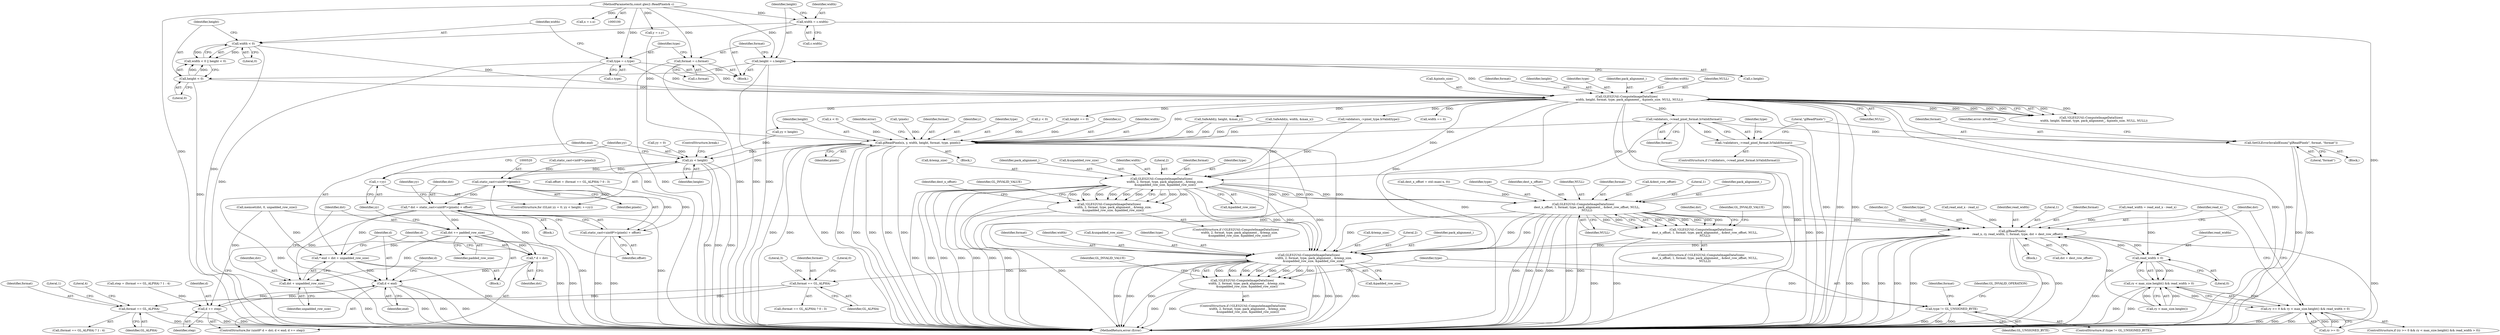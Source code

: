 digraph "0_Chrome_3aad1a37affb1ab70d1897f2b03eb8c077264984_0@API" {
"1000203" [label="(Call,validators_->read_pixel_format.IsValid(format))"];
"1000159" [label="(Call,GLES2Util::ComputeImageDataSizes(\n      width, height, format, type, pack_alignment_, &pixels_size, NULL, NULL))"];
"1000142" [label="(Call,width < 0)"];
"1000117" [label="(Call,width = c.width)"];
"1000102" [label="(MethodParameterIn,const gles2::ReadPixels& c)"];
"1000145" [label="(Call,height < 0)"];
"1000123" [label="(Call,height = c.height)"];
"1000129" [label="(Call,format = c.format)"];
"1000135" [label="(Call,type = c.type)"];
"1000202" [label="(Call,!validators_->read_pixel_format.IsValid(format))"];
"1000206" [label="(Call,SetGLErrorInvalidEnum(\"glReadPixels\", format, \"format\"))"];
"1000292" [label="(Call,GLES2Util::ComputeImageDataSizes(\n        width, 2, format, type, pack_alignment_, &temp_size,\n        &unpadded_row_size, &padded_row_size))"];
"1000291" [label="(Call,!GLES2Util::ComputeImageDataSizes(\n        width, 2, format, type, pack_alignment_, &temp_size,\n        &unpadded_row_size, &padded_row_size))"];
"1000321" [label="(Call,GLES2Util::ComputeImageDataSizes(\n        dest_x_offset, 1, format, type, pack_alignment_, &dest_row_offset, NULL,\n        NULL))"];
"1000320" [label="(Call,!GLES2Util::ComputeImageDataSizes(\n        dest_x_offset, 1, format, type, pack_alignment_, &dest_row_offset, NULL,\n        NULL))"];
"1000398" [label="(Call,glReadPixels(\n            read_x, ry, read_width, 1, format, type, dst + dest_row_offset))"];
"1000394" [label="(Call,read_width > 0)"];
"1000390" [label="(Call,ry < max_size.height() && read_width > 0)"];
"1000386" [label="(Call,ry >= 0 && ry < max_size.height() && read_width > 0)"];
"1000460" [label="(Call,GLES2Util::ComputeImageDataSizes(\n          width, 2, format, type, pack_alignment_, &temp_size,\n          &unpadded_row_size, &padded_row_size))"];
"1000459" [label="(Call,!GLES2Util::ComputeImageDataSizes(\n          width, 2, format, type, pack_alignment_, &temp_size,\n          &unpadded_row_size, &padded_row_size))"];
"1000480" [label="(Call,type != GL_UNSIGNED_BYTE)"];
"1000501" [label="(Call,format == GL_ALPHA)"];
"1000510" [label="(Call,format == GL_ALPHA)"];
"1000413" [label="(Call,glReadPixels(x, y, width, height, format, type, pixels))"];
"1000519" [label="(Call,static_cast<uint8*>(pixels))"];
"1000516" [label="(Call,* dst = static_cast<uint8*>(pixels) + offset)"];
"1000535" [label="(Call,* end = dst + unpadded_row_size)"];
"1000545" [label="(Call,d < end)"];
"1000548" [label="(Call,d += step)"];
"1000537" [label="(Call,dst + unpadded_row_size)"];
"1000542" [label="(Call,* d = dst)"];
"1000556" [label="(Call,dst += padded_row_size)"];
"1000518" [label="(Call,static_cast<uint8*>(pixels) + offset)"];
"1000528" [label="(Call,yy < height)"];
"1000531" [label="(Call,++yy)"];
"1000204" [label="(Identifier,format)"];
"1000465" [label="(Identifier,pack_alignment_)"];
"1000400" [label="(Identifier,ry)"];
"1000124" [label="(Identifier,height)"];
"1000385" [label="(ControlStructure,if (ry >= 0 && ry < max_size.height() && read_width > 0))"];
"1000359" [label="(Call,read_width = read_end_x - read_x)"];
"1000137" [label="(Call,c.type)"];
"1000491" [label="(Identifier,format)"];
"1000523" [label="(ControlStructure,for (GLint yy = 0; yy < height; ++yy))"];
"1000544" [label="(Identifier,dst)"];
"1000420" [label="(Identifier,pixels)"];
"1000507" [label="(Call,step = (format == GL_ALPHA) ? 1 : 4)"];
"1000118" [label="(Identifier,width)"];
"1000463" [label="(Identifier,format)"];
"1000536" [label="(Identifier,end)"];
"1000416" [label="(Identifier,width)"];
"1000203" [label="(Call,validators_->read_pixel_format.IsValid(format))"];
"1000458" [label="(ControlStructure,if (!GLES2Util::ComputeImageDataSizes(\n          width, 2, format, type, pack_alignment_, &temp_size,\n          &unpadded_row_size, &padded_row_size)))"];
"1000399" [label="(Identifier,read_x)"];
"1000386" [label="(Call,ry >= 0 && ry < max_size.height() && read_width > 0)"];
"1000503" [label="(Identifier,GL_ALPHA)"];
"1000417" [label="(Identifier,height)"];
"1000129" [label="(Call,format = c.format)"];
"1000369" [label="(Call,yy < height)"];
"1000272" [label="(Call,x < 0)"];
"1000547" [label="(Identifier,end)"];
"1000510" [label="(Call,format == GL_ALPHA)"];
"1000201" [label="(ControlStructure,if (!validators_->read_pixel_format.IsValid(format)))"];
"1000302" [label="(Call,&padded_row_size)"];
"1000498" [label="(Call,offset = (format == GL_ALPHA) ? 0 : 3)"];
"1000548" [label="(Call,d += step)"];
"1000135" [label="(Call,type = c.type)"];
"1000405" [label="(Call,dst + dest_row_offset)"];
"1000519" [label="(Call,static_cast<uint8*>(pixels))"];
"1000298" [label="(Call,&temp_size)"];
"1000297" [label="(Identifier,pack_alignment_)"];
"1000312" [label="(Call,dest_x_offset = std::max(-x, 0))"];
"1000325" [label="(Identifier,type)"];
"1000225" [label="(Call,width == 0)"];
"1000470" [label="(Call,&padded_row_size)"];
"1000404" [label="(Identifier,type)"];
"1000322" [label="(Identifier,dest_x_offset)"];
"1000131" [label="(Call,c.format)"];
"1000423" [label="(Identifier,error)"];
"1000460" [label="(Call,GLES2Util::ComputeImageDataSizes(\n          width, 2, format, type, pack_alignment_, &temp_size,\n          &unpadded_row_size, &padded_row_size))"];
"1000165" [label="(Call,&pixels_size)"];
"1000209" [label="(Literal,\"format\")"];
"1000361" [label="(Call,read_end_x - read_x)"];
"1000330" [label="(Identifier,NULL)"];
"1000526" [label="(Identifier,yy)"];
"1000496" [label="(Block,)"];
"1000194" [label="(Call,!pixels)"];
"1000564" [label="(MethodReturn,error::Error)"];
"1000517" [label="(Identifier,dst)"];
"1000329" [label="(Identifier,NULL)"];
"1000168" [label="(Identifier,NULL)"];
"1000542" [label="(Call,* d = dst)"];
"1000324" [label="(Identifier,format)"];
"1000123" [label="(Call,height = c.height)"];
"1000480" [label="(Call,type != GL_UNSIGNED_BYTE)"];
"1000513" [label="(Literal,1)"];
"1000381" [label="(Call,memset(dst, 0, unpadded_row_size))"];
"1000333" [label="(Identifier,GL_INVALID_VALUE)"];
"1000119" [label="(Call,c.width)"];
"1000159" [label="(Call,GLES2Util::ComputeImageDataSizes(\n      width, height, format, type, pack_alignment_, &pixels_size, NULL, NULL))"];
"1000537" [label="(Call,dst + unpadded_row_size)"];
"1000105" [label="(Call,x = c.x)"];
"1000162" [label="(Identifier,format)"];
"1000505" [label="(Literal,3)"];
"1000327" [label="(Call,&dest_row_offset)"];
"1000485" [label="(Identifier,GL_INVALID_OPERATION)"];
"1000418" [label="(Identifier,format)"];
"1000415" [label="(Identifier,y)"];
"1000419" [label="(Identifier,type)"];
"1000341" [label="(Call,static_cast<int8*>(pixels))"];
"1000144" [label="(Literal,0)"];
"1000500" [label="(Call,(format == GL_ALPHA) ? 0 : 3)"];
"1000554" [label="(Identifier,d)"];
"1000550" [label="(Identifier,step)"];
"1000117" [label="(Call,width = c.width)"];
"1000387" [label="(Call,ry >= 0)"];
"1000306" [label="(Identifier,GL_INVALID_VALUE)"];
"1000323" [label="(Literal,1)"];
"1000326" [label="(Identifier,pack_alignment_)"];
"1000228" [label="(Call,height == 0)"];
"1000102" [label="(MethodParameterIn,const gles2::ReadPixels& c)"];
"1000530" [label="(Identifier,height)"];
"1000300" [label="(Call,&unpadded_row_size)"];
"1000412" [label="(Block,)"];
"1000511" [label="(Identifier,format)"];
"1000543" [label="(Identifier,d)"];
"1000396" [label="(Literal,0)"];
"1000549" [label="(Identifier,d)"];
"1000474" [label="(Identifier,GL_INVALID_VALUE)"];
"1000540" [label="(ControlStructure,for (uint8* d = dst; d < end; d += step))"];
"1000459" [label="(Call,!GLES2Util::ComputeImageDataSizes(\n          width, 2, format, type, pack_alignment_, &temp_size,\n          &unpadded_row_size, &padded_row_size))"];
"1000143" [label="(Identifier,width)"];
"1000161" [label="(Identifier,height)"];
"1000532" [label="(Identifier,yy)"];
"1000409" [label="(Identifier,dst)"];
"1000461" [label="(Identifier,width)"];
"1000535" [label="(Call,* end = dst + unpadded_row_size)"];
"1000291" [label="(Call,!GLES2Util::ComputeImageDataSizes(\n        width, 2, format, type, pack_alignment_, &temp_size,\n        &unpadded_row_size, &padded_row_size))"];
"1000141" [label="(Call,width < 0 || height < 0)"];
"1000525" [label="(Call,yy = 0)"];
"1000558" [label="(Identifier,padded_row_size)"];
"1000557" [label="(Identifier,dst)"];
"1000521" [label="(Identifier,pixels)"];
"1000292" [label="(Call,GLES2Util::ComputeImageDataSizes(\n        width, 2, format, type, pack_alignment_, &temp_size,\n        &unpadded_row_size, &padded_row_size))"];
"1000142" [label="(Call,width < 0)"];
"1000211" [label="(Identifier,error::kNoError)"];
"1000531" [label="(Call,++yy)"];
"1000468" [label="(Call,&unpadded_row_size)"];
"1000146" [label="(Identifier,height)"];
"1000290" [label="(ControlStructure,if (!GLES2Util::ComputeImageDataSizes(\n        width, 2, format, type, pack_alignment_, &temp_size,\n        &unpadded_row_size, &padded_row_size)))"];
"1000546" [label="(Identifier,d)"];
"1000522" [label="(Identifier,offset)"];
"1000516" [label="(Call,* dst = static_cast<uint8*>(pixels) + offset)"];
"1000158" [label="(Call,!GLES2Util::ComputeImageDataSizes(\n      width, height, format, type, pack_alignment_, &pixels_size, NULL, NULL))"];
"1000518" [label="(Call,static_cast<uint8*>(pixels) + offset)"];
"1000502" [label="(Identifier,format)"];
"1000479" [label="(ControlStructure,if (type != GL_UNSIGNED_BYTE))"];
"1000163" [label="(Identifier,type)"];
"1000539" [label="(Identifier,unpadded_row_size)"];
"1000293" [label="(Identifier,width)"];
"1000538" [label="(Identifier,dst)"];
"1000545" [label="(Call,d < end)"];
"1000401" [label="(Identifier,read_width)"];
"1000147" [label="(Literal,0)"];
"1000394" [label="(Call,read_width > 0)"];
"1000512" [label="(Identifier,GL_ALPHA)"];
"1000207" [label="(Literal,\"glReadPixels\")"];
"1000276" [label="(Call,y < 0)"];
"1000391" [label="(Call,ry < max_size.height())"];
"1000320" [label="(Call,!GLES2Util::ComputeImageDataSizes(\n        dest_x_offset, 1, format, type, pack_alignment_, &dest_row_offset, NULL,\n        NULL))"];
"1000414" [label="(Identifier,x)"];
"1000294" [label="(Literal,2)"];
"1000529" [label="(Identifier,yy)"];
"1000464" [label="(Identifier,type)"];
"1000533" [label="(Block,)"];
"1000321" [label="(Call,GLES2Util::ComputeImageDataSizes(\n        dest_x_offset, 1, format, type, pack_alignment_, &dest_row_offset, NULL,\n        NULL))"];
"1000313" [label="(Identifier,dest_x_offset)"];
"1000509" [label="(Call,(format == GL_ALPHA) ? 1 : 4)"];
"1000295" [label="(Identifier,format)"];
"1000390" [label="(Call,ry < max_size.height() && read_width > 0)"];
"1000296" [label="(Identifier,type)"];
"1000125" [label="(Call,c.height)"];
"1000164" [label="(Identifier,pack_alignment_)"];
"1000514" [label="(Literal,4)"];
"1000145" [label="(Call,height < 0)"];
"1000214" [label="(Call,validators_->pixel_type.IsValid(type))"];
"1000395" [label="(Identifier,read_width)"];
"1000397" [label="(Block,)"];
"1000130" [label="(Identifier,format)"];
"1000205" [label="(Block,)"];
"1000402" [label="(Literal,1)"];
"1000559" [label="(ControlStructure,break;)"];
"1000501" [label="(Call,format == GL_ALPHA)"];
"1000249" [label="(Call,SafeAdd(y, height, &max_y))"];
"1000466" [label="(Call,&temp_size)"];
"1000413" [label="(Call,glReadPixels(x, y, width, height, format, type, pixels))"];
"1000103" [label="(Block,)"];
"1000528" [label="(Call,yy < height)"];
"1000111" [label="(Call,y = c.y)"];
"1000215" [label="(Identifier,type)"];
"1000206" [label="(Call,SetGLErrorInvalidEnum(\"glReadPixels\", format, \"format\"))"];
"1000319" [label="(ControlStructure,if (!GLES2Util::ComputeImageDataSizes(\n        dest_x_offset, 1, format, type, pack_alignment_, &dest_row_offset, NULL,\n        NULL)))"];
"1000482" [label="(Identifier,GL_UNSIGNED_BYTE)"];
"1000556" [label="(Call,dst += padded_row_size)"];
"1000243" [label="(Call,SafeAdd(x, width, &max_x))"];
"1000340" [label="(Identifier,dst)"];
"1000504" [label="(Literal,0)"];
"1000398" [label="(Call,glReadPixels(\n            read_x, ry, read_width, 1, format, type, dst + dest_row_offset))"];
"1000208" [label="(Identifier,format)"];
"1000160" [label="(Identifier,width)"];
"1000462" [label="(Literal,2)"];
"1000202" [label="(Call,!validators_->read_pixel_format.IsValid(format))"];
"1000481" [label="(Identifier,type)"];
"1000167" [label="(Identifier,NULL)"];
"1000403" [label="(Identifier,format)"];
"1000136" [label="(Identifier,type)"];
"1000203" -> "1000202"  [label="AST: "];
"1000203" -> "1000204"  [label="CFG: "];
"1000204" -> "1000203"  [label="AST: "];
"1000202" -> "1000203"  [label="CFG: "];
"1000203" -> "1000564"  [label="DDG: "];
"1000203" -> "1000202"  [label="DDG: "];
"1000159" -> "1000203"  [label="DDG: "];
"1000203" -> "1000206"  [label="DDG: "];
"1000203" -> "1000292"  [label="DDG: "];
"1000203" -> "1000413"  [label="DDG: "];
"1000159" -> "1000158"  [label="AST: "];
"1000159" -> "1000168"  [label="CFG: "];
"1000160" -> "1000159"  [label="AST: "];
"1000161" -> "1000159"  [label="AST: "];
"1000162" -> "1000159"  [label="AST: "];
"1000163" -> "1000159"  [label="AST: "];
"1000164" -> "1000159"  [label="AST: "];
"1000165" -> "1000159"  [label="AST: "];
"1000167" -> "1000159"  [label="AST: "];
"1000168" -> "1000159"  [label="AST: "];
"1000158" -> "1000159"  [label="CFG: "];
"1000159" -> "1000564"  [label="DDG: "];
"1000159" -> "1000564"  [label="DDG: "];
"1000159" -> "1000564"  [label="DDG: "];
"1000159" -> "1000564"  [label="DDG: "];
"1000159" -> "1000564"  [label="DDG: "];
"1000159" -> "1000564"  [label="DDG: "];
"1000159" -> "1000564"  [label="DDG: "];
"1000159" -> "1000158"  [label="DDG: "];
"1000159" -> "1000158"  [label="DDG: "];
"1000159" -> "1000158"  [label="DDG: "];
"1000159" -> "1000158"  [label="DDG: "];
"1000159" -> "1000158"  [label="DDG: "];
"1000159" -> "1000158"  [label="DDG: "];
"1000159" -> "1000158"  [label="DDG: "];
"1000142" -> "1000159"  [label="DDG: "];
"1000145" -> "1000159"  [label="DDG: "];
"1000123" -> "1000159"  [label="DDG: "];
"1000129" -> "1000159"  [label="DDG: "];
"1000135" -> "1000159"  [label="DDG: "];
"1000159" -> "1000214"  [label="DDG: "];
"1000159" -> "1000225"  [label="DDG: "];
"1000159" -> "1000228"  [label="DDG: "];
"1000159" -> "1000249"  [label="DDG: "];
"1000159" -> "1000292"  [label="DDG: "];
"1000159" -> "1000321"  [label="DDG: "];
"1000159" -> "1000369"  [label="DDG: "];
"1000159" -> "1000413"  [label="DDG: "];
"1000159" -> "1000460"  [label="DDG: "];
"1000142" -> "1000141"  [label="AST: "];
"1000142" -> "1000144"  [label="CFG: "];
"1000143" -> "1000142"  [label="AST: "];
"1000144" -> "1000142"  [label="AST: "];
"1000146" -> "1000142"  [label="CFG: "];
"1000141" -> "1000142"  [label="CFG: "];
"1000142" -> "1000564"  [label="DDG: "];
"1000142" -> "1000141"  [label="DDG: "];
"1000142" -> "1000141"  [label="DDG: "];
"1000117" -> "1000142"  [label="DDG: "];
"1000117" -> "1000103"  [label="AST: "];
"1000117" -> "1000119"  [label="CFG: "];
"1000118" -> "1000117"  [label="AST: "];
"1000119" -> "1000117"  [label="AST: "];
"1000124" -> "1000117"  [label="CFG: "];
"1000117" -> "1000564"  [label="DDG: "];
"1000102" -> "1000117"  [label="DDG: "];
"1000102" -> "1000100"  [label="AST: "];
"1000102" -> "1000564"  [label="DDG: "];
"1000102" -> "1000105"  [label="DDG: "];
"1000102" -> "1000111"  [label="DDG: "];
"1000102" -> "1000123"  [label="DDG: "];
"1000102" -> "1000129"  [label="DDG: "];
"1000102" -> "1000135"  [label="DDG: "];
"1000145" -> "1000141"  [label="AST: "];
"1000145" -> "1000147"  [label="CFG: "];
"1000146" -> "1000145"  [label="AST: "];
"1000147" -> "1000145"  [label="AST: "];
"1000141" -> "1000145"  [label="CFG: "];
"1000145" -> "1000564"  [label="DDG: "];
"1000145" -> "1000141"  [label="DDG: "];
"1000145" -> "1000141"  [label="DDG: "];
"1000123" -> "1000145"  [label="DDG: "];
"1000123" -> "1000103"  [label="AST: "];
"1000123" -> "1000125"  [label="CFG: "];
"1000124" -> "1000123"  [label="AST: "];
"1000125" -> "1000123"  [label="AST: "];
"1000130" -> "1000123"  [label="CFG: "];
"1000123" -> "1000564"  [label="DDG: "];
"1000123" -> "1000564"  [label="DDG: "];
"1000129" -> "1000103"  [label="AST: "];
"1000129" -> "1000131"  [label="CFG: "];
"1000130" -> "1000129"  [label="AST: "];
"1000131" -> "1000129"  [label="AST: "];
"1000136" -> "1000129"  [label="CFG: "];
"1000129" -> "1000564"  [label="DDG: "];
"1000129" -> "1000564"  [label="DDG: "];
"1000135" -> "1000103"  [label="AST: "];
"1000135" -> "1000137"  [label="CFG: "];
"1000136" -> "1000135"  [label="AST: "];
"1000137" -> "1000135"  [label="AST: "];
"1000143" -> "1000135"  [label="CFG: "];
"1000135" -> "1000564"  [label="DDG: "];
"1000135" -> "1000564"  [label="DDG: "];
"1000202" -> "1000201"  [label="AST: "];
"1000207" -> "1000202"  [label="CFG: "];
"1000215" -> "1000202"  [label="CFG: "];
"1000202" -> "1000564"  [label="DDG: "];
"1000202" -> "1000564"  [label="DDG: "];
"1000206" -> "1000205"  [label="AST: "];
"1000206" -> "1000209"  [label="CFG: "];
"1000207" -> "1000206"  [label="AST: "];
"1000208" -> "1000206"  [label="AST: "];
"1000209" -> "1000206"  [label="AST: "];
"1000211" -> "1000206"  [label="CFG: "];
"1000206" -> "1000564"  [label="DDG: "];
"1000206" -> "1000564"  [label="DDG: "];
"1000292" -> "1000291"  [label="AST: "];
"1000292" -> "1000302"  [label="CFG: "];
"1000293" -> "1000292"  [label="AST: "];
"1000294" -> "1000292"  [label="AST: "];
"1000295" -> "1000292"  [label="AST: "];
"1000296" -> "1000292"  [label="AST: "];
"1000297" -> "1000292"  [label="AST: "];
"1000298" -> "1000292"  [label="AST: "];
"1000300" -> "1000292"  [label="AST: "];
"1000302" -> "1000292"  [label="AST: "];
"1000291" -> "1000292"  [label="CFG: "];
"1000292" -> "1000564"  [label="DDG: "];
"1000292" -> "1000564"  [label="DDG: "];
"1000292" -> "1000564"  [label="DDG: "];
"1000292" -> "1000564"  [label="DDG: "];
"1000292" -> "1000564"  [label="DDG: "];
"1000292" -> "1000564"  [label="DDG: "];
"1000292" -> "1000564"  [label="DDG: "];
"1000292" -> "1000291"  [label="DDG: "];
"1000292" -> "1000291"  [label="DDG: "];
"1000292" -> "1000291"  [label="DDG: "];
"1000292" -> "1000291"  [label="DDG: "];
"1000292" -> "1000291"  [label="DDG: "];
"1000292" -> "1000291"  [label="DDG: "];
"1000292" -> "1000291"  [label="DDG: "];
"1000292" -> "1000291"  [label="DDG: "];
"1000243" -> "1000292"  [label="DDG: "];
"1000214" -> "1000292"  [label="DDG: "];
"1000292" -> "1000321"  [label="DDG: "];
"1000292" -> "1000321"  [label="DDG: "];
"1000292" -> "1000321"  [label="DDG: "];
"1000292" -> "1000460"  [label="DDG: "];
"1000292" -> "1000460"  [label="DDG: "];
"1000292" -> "1000460"  [label="DDG: "];
"1000292" -> "1000460"  [label="DDG: "];
"1000291" -> "1000290"  [label="AST: "];
"1000306" -> "1000291"  [label="CFG: "];
"1000313" -> "1000291"  [label="CFG: "];
"1000291" -> "1000564"  [label="DDG: "];
"1000291" -> "1000564"  [label="DDG: "];
"1000321" -> "1000320"  [label="AST: "];
"1000321" -> "1000330"  [label="CFG: "];
"1000322" -> "1000321"  [label="AST: "];
"1000323" -> "1000321"  [label="AST: "];
"1000324" -> "1000321"  [label="AST: "];
"1000325" -> "1000321"  [label="AST: "];
"1000326" -> "1000321"  [label="AST: "];
"1000327" -> "1000321"  [label="AST: "];
"1000329" -> "1000321"  [label="AST: "];
"1000330" -> "1000321"  [label="AST: "];
"1000320" -> "1000321"  [label="CFG: "];
"1000321" -> "1000564"  [label="DDG: "];
"1000321" -> "1000564"  [label="DDG: "];
"1000321" -> "1000564"  [label="DDG: "];
"1000321" -> "1000564"  [label="DDG: "];
"1000321" -> "1000564"  [label="DDG: "];
"1000321" -> "1000564"  [label="DDG: "];
"1000321" -> "1000320"  [label="DDG: "];
"1000321" -> "1000320"  [label="DDG: "];
"1000321" -> "1000320"  [label="DDG: "];
"1000321" -> "1000320"  [label="DDG: "];
"1000321" -> "1000320"  [label="DDG: "];
"1000321" -> "1000320"  [label="DDG: "];
"1000321" -> "1000320"  [label="DDG: "];
"1000312" -> "1000321"  [label="DDG: "];
"1000321" -> "1000398"  [label="DDG: "];
"1000321" -> "1000398"  [label="DDG: "];
"1000321" -> "1000460"  [label="DDG: "];
"1000321" -> "1000460"  [label="DDG: "];
"1000321" -> "1000460"  [label="DDG: "];
"1000320" -> "1000319"  [label="AST: "];
"1000333" -> "1000320"  [label="CFG: "];
"1000340" -> "1000320"  [label="CFG: "];
"1000320" -> "1000564"  [label="DDG: "];
"1000320" -> "1000564"  [label="DDG: "];
"1000398" -> "1000397"  [label="AST: "];
"1000398" -> "1000405"  [label="CFG: "];
"1000399" -> "1000398"  [label="AST: "];
"1000400" -> "1000398"  [label="AST: "];
"1000401" -> "1000398"  [label="AST: "];
"1000402" -> "1000398"  [label="AST: "];
"1000403" -> "1000398"  [label="AST: "];
"1000404" -> "1000398"  [label="AST: "];
"1000405" -> "1000398"  [label="AST: "];
"1000409" -> "1000398"  [label="CFG: "];
"1000398" -> "1000564"  [label="DDG: "];
"1000398" -> "1000564"  [label="DDG: "];
"1000398" -> "1000564"  [label="DDG: "];
"1000398" -> "1000564"  [label="DDG: "];
"1000398" -> "1000564"  [label="DDG: "];
"1000398" -> "1000564"  [label="DDG: "];
"1000398" -> "1000564"  [label="DDG: "];
"1000398" -> "1000394"  [label="DDG: "];
"1000361" -> "1000398"  [label="DDG: "];
"1000391" -> "1000398"  [label="DDG: "];
"1000387" -> "1000398"  [label="DDG: "];
"1000359" -> "1000398"  [label="DDG: "];
"1000394" -> "1000398"  [label="DDG: "];
"1000381" -> "1000398"  [label="DDG: "];
"1000398" -> "1000460"  [label="DDG: "];
"1000398" -> "1000460"  [label="DDG: "];
"1000394" -> "1000390"  [label="AST: "];
"1000394" -> "1000396"  [label="CFG: "];
"1000395" -> "1000394"  [label="AST: "];
"1000396" -> "1000394"  [label="AST: "];
"1000390" -> "1000394"  [label="CFG: "];
"1000394" -> "1000564"  [label="DDG: "];
"1000394" -> "1000390"  [label="DDG: "];
"1000394" -> "1000390"  [label="DDG: "];
"1000359" -> "1000394"  [label="DDG: "];
"1000390" -> "1000386"  [label="AST: "];
"1000390" -> "1000391"  [label="CFG: "];
"1000391" -> "1000390"  [label="AST: "];
"1000386" -> "1000390"  [label="CFG: "];
"1000390" -> "1000564"  [label="DDG: "];
"1000390" -> "1000564"  [label="DDG: "];
"1000390" -> "1000386"  [label="DDG: "];
"1000390" -> "1000386"  [label="DDG: "];
"1000391" -> "1000390"  [label="DDG: "];
"1000391" -> "1000390"  [label="DDG: "];
"1000386" -> "1000385"  [label="AST: "];
"1000386" -> "1000387"  [label="CFG: "];
"1000387" -> "1000386"  [label="AST: "];
"1000399" -> "1000386"  [label="CFG: "];
"1000409" -> "1000386"  [label="CFG: "];
"1000386" -> "1000564"  [label="DDG: "];
"1000386" -> "1000564"  [label="DDG: "];
"1000386" -> "1000564"  [label="DDG: "];
"1000387" -> "1000386"  [label="DDG: "];
"1000387" -> "1000386"  [label="DDG: "];
"1000460" -> "1000459"  [label="AST: "];
"1000460" -> "1000470"  [label="CFG: "];
"1000461" -> "1000460"  [label="AST: "];
"1000462" -> "1000460"  [label="AST: "];
"1000463" -> "1000460"  [label="AST: "];
"1000464" -> "1000460"  [label="AST: "];
"1000465" -> "1000460"  [label="AST: "];
"1000466" -> "1000460"  [label="AST: "];
"1000468" -> "1000460"  [label="AST: "];
"1000470" -> "1000460"  [label="AST: "];
"1000459" -> "1000460"  [label="CFG: "];
"1000460" -> "1000564"  [label="DDG: "];
"1000460" -> "1000564"  [label="DDG: "];
"1000460" -> "1000564"  [label="DDG: "];
"1000460" -> "1000564"  [label="DDG: "];
"1000460" -> "1000564"  [label="DDG: "];
"1000460" -> "1000564"  [label="DDG: "];
"1000460" -> "1000564"  [label="DDG: "];
"1000460" -> "1000459"  [label="DDG: "];
"1000460" -> "1000459"  [label="DDG: "];
"1000460" -> "1000459"  [label="DDG: "];
"1000460" -> "1000459"  [label="DDG: "];
"1000460" -> "1000459"  [label="DDG: "];
"1000460" -> "1000459"  [label="DDG: "];
"1000460" -> "1000459"  [label="DDG: "];
"1000460" -> "1000459"  [label="DDG: "];
"1000413" -> "1000460"  [label="DDG: "];
"1000413" -> "1000460"  [label="DDG: "];
"1000413" -> "1000460"  [label="DDG: "];
"1000460" -> "1000480"  [label="DDG: "];
"1000460" -> "1000501"  [label="DDG: "];
"1000459" -> "1000458"  [label="AST: "];
"1000474" -> "1000459"  [label="CFG: "];
"1000481" -> "1000459"  [label="CFG: "];
"1000459" -> "1000564"  [label="DDG: "];
"1000459" -> "1000564"  [label="DDG: "];
"1000480" -> "1000479"  [label="AST: "];
"1000480" -> "1000482"  [label="CFG: "];
"1000481" -> "1000480"  [label="AST: "];
"1000482" -> "1000480"  [label="AST: "];
"1000485" -> "1000480"  [label="CFG: "];
"1000491" -> "1000480"  [label="CFG: "];
"1000480" -> "1000564"  [label="DDG: "];
"1000480" -> "1000564"  [label="DDG: "];
"1000480" -> "1000564"  [label="DDG: "];
"1000501" -> "1000500"  [label="AST: "];
"1000501" -> "1000503"  [label="CFG: "];
"1000502" -> "1000501"  [label="AST: "];
"1000503" -> "1000501"  [label="AST: "];
"1000504" -> "1000501"  [label="CFG: "];
"1000505" -> "1000501"  [label="CFG: "];
"1000501" -> "1000510"  [label="DDG: "];
"1000501" -> "1000510"  [label="DDG: "];
"1000510" -> "1000509"  [label="AST: "];
"1000510" -> "1000512"  [label="CFG: "];
"1000511" -> "1000510"  [label="AST: "];
"1000512" -> "1000510"  [label="AST: "];
"1000513" -> "1000510"  [label="CFG: "];
"1000514" -> "1000510"  [label="CFG: "];
"1000510" -> "1000564"  [label="DDG: "];
"1000510" -> "1000564"  [label="DDG: "];
"1000413" -> "1000412"  [label="AST: "];
"1000413" -> "1000420"  [label="CFG: "];
"1000414" -> "1000413"  [label="AST: "];
"1000415" -> "1000413"  [label="AST: "];
"1000416" -> "1000413"  [label="AST: "];
"1000417" -> "1000413"  [label="AST: "];
"1000418" -> "1000413"  [label="AST: "];
"1000419" -> "1000413"  [label="AST: "];
"1000420" -> "1000413"  [label="AST: "];
"1000423" -> "1000413"  [label="CFG: "];
"1000413" -> "1000564"  [label="DDG: "];
"1000413" -> "1000564"  [label="DDG: "];
"1000413" -> "1000564"  [label="DDG: "];
"1000413" -> "1000564"  [label="DDG: "];
"1000413" -> "1000564"  [label="DDG: "];
"1000413" -> "1000564"  [label="DDG: "];
"1000413" -> "1000564"  [label="DDG: "];
"1000413" -> "1000564"  [label="DDG: "];
"1000272" -> "1000413"  [label="DDG: "];
"1000111" -> "1000413"  [label="DDG: "];
"1000276" -> "1000413"  [label="DDG: "];
"1000249" -> "1000413"  [label="DDG: "];
"1000249" -> "1000413"  [label="DDG: "];
"1000243" -> "1000413"  [label="DDG: "];
"1000228" -> "1000413"  [label="DDG: "];
"1000214" -> "1000413"  [label="DDG: "];
"1000194" -> "1000413"  [label="DDG: "];
"1000413" -> "1000519"  [label="DDG: "];
"1000413" -> "1000528"  [label="DDG: "];
"1000519" -> "1000518"  [label="AST: "];
"1000519" -> "1000521"  [label="CFG: "];
"1000520" -> "1000519"  [label="AST: "];
"1000521" -> "1000519"  [label="AST: "];
"1000522" -> "1000519"  [label="CFG: "];
"1000519" -> "1000564"  [label="DDG: "];
"1000519" -> "1000516"  [label="DDG: "];
"1000519" -> "1000518"  [label="DDG: "];
"1000341" -> "1000519"  [label="DDG: "];
"1000516" -> "1000496"  [label="AST: "];
"1000516" -> "1000518"  [label="CFG: "];
"1000517" -> "1000516"  [label="AST: "];
"1000518" -> "1000516"  [label="AST: "];
"1000526" -> "1000516"  [label="CFG: "];
"1000516" -> "1000564"  [label="DDG: "];
"1000516" -> "1000564"  [label="DDG: "];
"1000498" -> "1000516"  [label="DDG: "];
"1000516" -> "1000535"  [label="DDG: "];
"1000516" -> "1000537"  [label="DDG: "];
"1000516" -> "1000542"  [label="DDG: "];
"1000516" -> "1000556"  [label="DDG: "];
"1000535" -> "1000533"  [label="AST: "];
"1000535" -> "1000537"  [label="CFG: "];
"1000536" -> "1000535"  [label="AST: "];
"1000537" -> "1000535"  [label="AST: "];
"1000543" -> "1000535"  [label="CFG: "];
"1000535" -> "1000564"  [label="DDG: "];
"1000556" -> "1000535"  [label="DDG: "];
"1000381" -> "1000535"  [label="DDG: "];
"1000535" -> "1000545"  [label="DDG: "];
"1000545" -> "1000540"  [label="AST: "];
"1000545" -> "1000547"  [label="CFG: "];
"1000546" -> "1000545"  [label="AST: "];
"1000547" -> "1000545"  [label="AST: "];
"1000554" -> "1000545"  [label="CFG: "];
"1000557" -> "1000545"  [label="CFG: "];
"1000545" -> "1000564"  [label="DDG: "];
"1000545" -> "1000564"  [label="DDG: "];
"1000545" -> "1000564"  [label="DDG: "];
"1000542" -> "1000545"  [label="DDG: "];
"1000548" -> "1000545"  [label="DDG: "];
"1000545" -> "1000548"  [label="DDG: "];
"1000548" -> "1000540"  [label="AST: "];
"1000548" -> "1000550"  [label="CFG: "];
"1000549" -> "1000548"  [label="AST: "];
"1000550" -> "1000548"  [label="AST: "];
"1000546" -> "1000548"  [label="CFG: "];
"1000548" -> "1000564"  [label="DDG: "];
"1000507" -> "1000548"  [label="DDG: "];
"1000537" -> "1000539"  [label="CFG: "];
"1000538" -> "1000537"  [label="AST: "];
"1000539" -> "1000537"  [label="AST: "];
"1000537" -> "1000564"  [label="DDG: "];
"1000556" -> "1000537"  [label="DDG: "];
"1000381" -> "1000537"  [label="DDG: "];
"1000542" -> "1000540"  [label="AST: "];
"1000542" -> "1000544"  [label="CFG: "];
"1000543" -> "1000542"  [label="AST: "];
"1000544" -> "1000542"  [label="AST: "];
"1000546" -> "1000542"  [label="CFG: "];
"1000556" -> "1000542"  [label="DDG: "];
"1000556" -> "1000533"  [label="AST: "];
"1000556" -> "1000558"  [label="CFG: "];
"1000557" -> "1000556"  [label="AST: "];
"1000558" -> "1000556"  [label="AST: "];
"1000532" -> "1000556"  [label="CFG: "];
"1000556" -> "1000564"  [label="DDG: "];
"1000556" -> "1000564"  [label="DDG: "];
"1000518" -> "1000522"  [label="CFG: "];
"1000522" -> "1000518"  [label="AST: "];
"1000518" -> "1000564"  [label="DDG: "];
"1000518" -> "1000564"  [label="DDG: "];
"1000498" -> "1000518"  [label="DDG: "];
"1000528" -> "1000523"  [label="AST: "];
"1000528" -> "1000530"  [label="CFG: "];
"1000529" -> "1000528"  [label="AST: "];
"1000530" -> "1000528"  [label="AST: "];
"1000536" -> "1000528"  [label="CFG: "];
"1000559" -> "1000528"  [label="CFG: "];
"1000528" -> "1000564"  [label="DDG: "];
"1000528" -> "1000564"  [label="DDG: "];
"1000528" -> "1000564"  [label="DDG: "];
"1000525" -> "1000528"  [label="DDG: "];
"1000531" -> "1000528"  [label="DDG: "];
"1000369" -> "1000528"  [label="DDG: "];
"1000528" -> "1000531"  [label="DDG: "];
"1000531" -> "1000523"  [label="AST: "];
"1000531" -> "1000532"  [label="CFG: "];
"1000532" -> "1000531"  [label="AST: "];
"1000529" -> "1000531"  [label="CFG: "];
}
